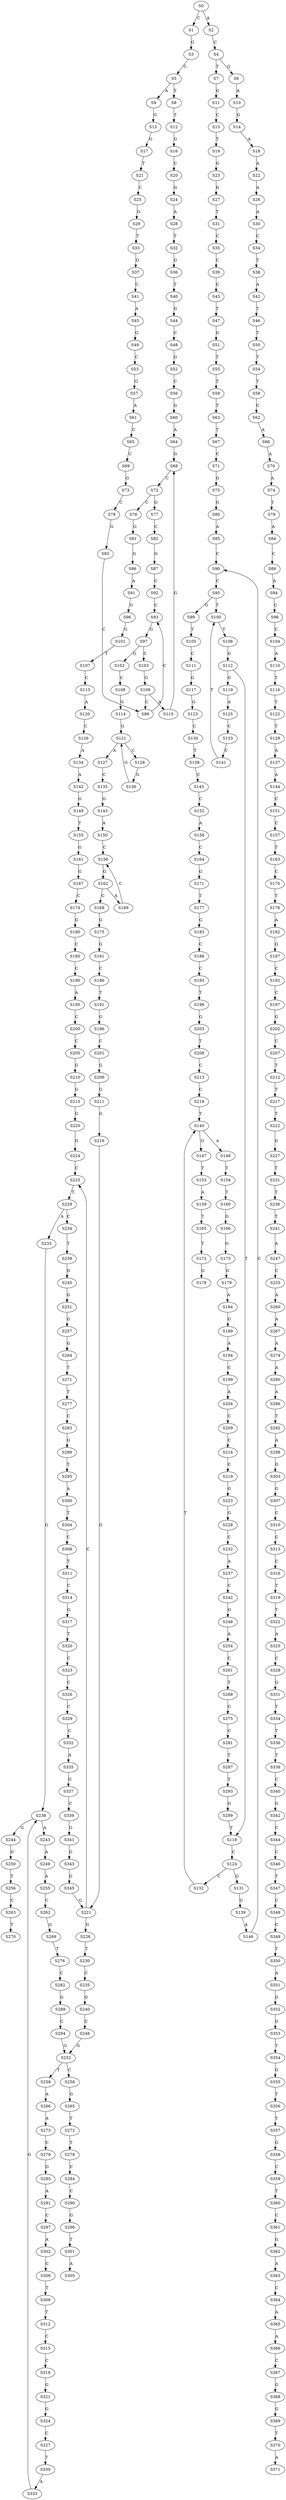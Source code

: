 strict digraph  {
	S0 -> S1 [ label = C ];
	S0 -> S2 [ label = A ];
	S1 -> S3 [ label = G ];
	S2 -> S4 [ label = C ];
	S3 -> S5 [ label = C ];
	S4 -> S6 [ label = G ];
	S4 -> S7 [ label = T ];
	S5 -> S8 [ label = T ];
	S5 -> S9 [ label = A ];
	S6 -> S10 [ label = A ];
	S7 -> S11 [ label = G ];
	S8 -> S12 [ label = T ];
	S9 -> S13 [ label = G ];
	S10 -> S14 [ label = G ];
	S11 -> S15 [ label = C ];
	S12 -> S16 [ label = G ];
	S13 -> S17 [ label = G ];
	S14 -> S18 [ label = A ];
	S15 -> S19 [ label = T ];
	S16 -> S20 [ label = C ];
	S17 -> S21 [ label = T ];
	S18 -> S22 [ label = A ];
	S19 -> S23 [ label = G ];
	S20 -> S24 [ label = G ];
	S21 -> S25 [ label = C ];
	S22 -> S26 [ label = A ];
	S23 -> S27 [ label = G ];
	S24 -> S28 [ label = A ];
	S25 -> S29 [ label = G ];
	S26 -> S30 [ label = A ];
	S27 -> S31 [ label = T ];
	S28 -> S32 [ label = T ];
	S29 -> S33 [ label = T ];
	S30 -> S34 [ label = C ];
	S31 -> S35 [ label = C ];
	S32 -> S36 [ label = G ];
	S33 -> S37 [ label = G ];
	S34 -> S38 [ label = T ];
	S35 -> S39 [ label = C ];
	S36 -> S40 [ label = T ];
	S37 -> S41 [ label = C ];
	S38 -> S42 [ label = A ];
	S39 -> S43 [ label = C ];
	S40 -> S44 [ label = G ];
	S41 -> S45 [ label = A ];
	S42 -> S46 [ label = T ];
	S43 -> S47 [ label = T ];
	S44 -> S48 [ label = C ];
	S45 -> S49 [ label = G ];
	S46 -> S50 [ label = T ];
	S47 -> S51 [ label = G ];
	S48 -> S52 [ label = G ];
	S49 -> S53 [ label = C ];
	S50 -> S54 [ label = T ];
	S51 -> S55 [ label = T ];
	S52 -> S56 [ label = C ];
	S53 -> S57 [ label = G ];
	S54 -> S58 [ label = T ];
	S55 -> S59 [ label = T ];
	S56 -> S60 [ label = G ];
	S57 -> S61 [ label = A ];
	S58 -> S62 [ label = C ];
	S59 -> S63 [ label = T ];
	S60 -> S64 [ label = A ];
	S61 -> S65 [ label = C ];
	S62 -> S66 [ label = A ];
	S63 -> S67 [ label = T ];
	S64 -> S68 [ label = G ];
	S65 -> S69 [ label = C ];
	S66 -> S70 [ label = A ];
	S67 -> S71 [ label = C ];
	S68 -> S72 [ label = C ];
	S69 -> S73 [ label = G ];
	S70 -> S74 [ label = A ];
	S71 -> S75 [ label = G ];
	S72 -> S76 [ label = C ];
	S72 -> S77 [ label = G ];
	S73 -> S78 [ label = C ];
	S74 -> S79 [ label = T ];
	S75 -> S80 [ label = G ];
	S76 -> S81 [ label = G ];
	S77 -> S82 [ label = C ];
	S78 -> S83 [ label = G ];
	S79 -> S84 [ label = A ];
	S80 -> S85 [ label = A ];
	S81 -> S86 [ label = G ];
	S82 -> S87 [ label = G ];
	S83 -> S88 [ label = C ];
	S84 -> S89 [ label = C ];
	S85 -> S90 [ label = C ];
	S86 -> S91 [ label = A ];
	S87 -> S92 [ label = C ];
	S88 -> S93 [ label = C ];
	S89 -> S94 [ label = A ];
	S90 -> S95 [ label = C ];
	S91 -> S96 [ label = G ];
	S92 -> S93 [ label = C ];
	S93 -> S97 [ label = G ];
	S94 -> S98 [ label = C ];
	S95 -> S99 [ label = G ];
	S95 -> S100 [ label = T ];
	S96 -> S101 [ label = G ];
	S97 -> S102 [ label = G ];
	S97 -> S103 [ label = C ];
	S98 -> S104 [ label = C ];
	S99 -> S105 [ label = T ];
	S100 -> S106 [ label = T ];
	S101 -> S107 [ label = T ];
	S102 -> S108 [ label = C ];
	S103 -> S109 [ label = G ];
	S104 -> S110 [ label = A ];
	S105 -> S111 [ label = C ];
	S106 -> S112 [ label = G ];
	S107 -> S113 [ label = C ];
	S108 -> S114 [ label = G ];
	S109 -> S88 [ label = C ];
	S109 -> S115 [ label = A ];
	S110 -> S116 [ label = T ];
	S111 -> S117 [ label = G ];
	S112 -> S118 [ label = T ];
	S112 -> S119 [ label = G ];
	S113 -> S120 [ label = A ];
	S114 -> S121 [ label = G ];
	S115 -> S68 [ label = G ];
	S116 -> S122 [ label = T ];
	S117 -> S123 [ label = G ];
	S118 -> S124 [ label = C ];
	S119 -> S125 [ label = A ];
	S120 -> S126 [ label = C ];
	S121 -> S127 [ label = A ];
	S121 -> S128 [ label = C ];
	S122 -> S129 [ label = T ];
	S123 -> S130 [ label = C ];
	S124 -> S131 [ label = G ];
	S124 -> S132 [ label = C ];
	S125 -> S133 [ label = C ];
	S126 -> S134 [ label = A ];
	S127 -> S135 [ label = C ];
	S128 -> S136 [ label = G ];
	S129 -> S137 [ label = A ];
	S130 -> S138 [ label = T ];
	S131 -> S139 [ label = G ];
	S132 -> S140 [ label = T ];
	S133 -> S141 [ label = C ];
	S134 -> S142 [ label = A ];
	S135 -> S143 [ label = G ];
	S136 -> S121 [ label = G ];
	S137 -> S144 [ label = A ];
	S138 -> S145 [ label = C ];
	S139 -> S146 [ label = A ];
	S140 -> S147 [ label = G ];
	S140 -> S148 [ label = A ];
	S141 -> S100 [ label = T ];
	S142 -> S149 [ label = G ];
	S143 -> S150 [ label = A ];
	S144 -> S151 [ label = C ];
	S145 -> S152 [ label = C ];
	S146 -> S90 [ label = C ];
	S147 -> S153 [ label = T ];
	S148 -> S154 [ label = T ];
	S149 -> S155 [ label = T ];
	S150 -> S156 [ label = C ];
	S151 -> S157 [ label = C ];
	S152 -> S158 [ label = A ];
	S153 -> S159 [ label = A ];
	S154 -> S160 [ label = T ];
	S155 -> S161 [ label = G ];
	S156 -> S162 [ label = G ];
	S157 -> S163 [ label = T ];
	S158 -> S164 [ label = C ];
	S159 -> S165 [ label = T ];
	S160 -> S166 [ label = G ];
	S161 -> S167 [ label = G ];
	S162 -> S168 [ label = C ];
	S162 -> S169 [ label = A ];
	S163 -> S170 [ label = C ];
	S164 -> S171 [ label = G ];
	S165 -> S172 [ label = T ];
	S166 -> S173 [ label = G ];
	S167 -> S174 [ label = C ];
	S168 -> S175 [ label = G ];
	S169 -> S156 [ label = C ];
	S170 -> S176 [ label = T ];
	S171 -> S177 [ label = T ];
	S172 -> S178 [ label = G ];
	S173 -> S179 [ label = G ];
	S174 -> S180 [ label = G ];
	S175 -> S181 [ label = G ];
	S176 -> S182 [ label = A ];
	S177 -> S183 [ label = G ];
	S179 -> S184 [ label = A ];
	S180 -> S185 [ label = C ];
	S181 -> S186 [ label = C ];
	S182 -> S187 [ label = G ];
	S183 -> S188 [ label = C ];
	S184 -> S189 [ label = G ];
	S185 -> S190 [ label = C ];
	S186 -> S191 [ label = T ];
	S187 -> S192 [ label = C ];
	S188 -> S193 [ label = C ];
	S189 -> S194 [ label = A ];
	S190 -> S195 [ label = A ];
	S191 -> S196 [ label = G ];
	S192 -> S197 [ label = C ];
	S193 -> S198 [ label = T ];
	S194 -> S199 [ label = C ];
	S195 -> S200 [ label = C ];
	S196 -> S201 [ label = C ];
	S197 -> S202 [ label = G ];
	S198 -> S203 [ label = G ];
	S199 -> S204 [ label = A ];
	S200 -> S205 [ label = C ];
	S201 -> S206 [ label = G ];
	S202 -> S207 [ label = C ];
	S203 -> S208 [ label = T ];
	S204 -> S209 [ label = C ];
	S205 -> S210 [ label = G ];
	S206 -> S211 [ label = G ];
	S207 -> S212 [ label = T ];
	S208 -> S213 [ label = C ];
	S209 -> S214 [ label = C ];
	S210 -> S215 [ label = G ];
	S211 -> S216 [ label = G ];
	S212 -> S217 [ label = T ];
	S213 -> S218 [ label = C ];
	S214 -> S219 [ label = C ];
	S215 -> S220 [ label = G ];
	S216 -> S221 [ label = G ];
	S217 -> S222 [ label = T ];
	S218 -> S140 [ label = T ];
	S219 -> S223 [ label = G ];
	S220 -> S224 [ label = G ];
	S221 -> S225 [ label = C ];
	S221 -> S226 [ label = G ];
	S222 -> S227 [ label = G ];
	S223 -> S228 [ label = G ];
	S224 -> S225 [ label = C ];
	S225 -> S229 [ label = T ];
	S226 -> S230 [ label = T ];
	S227 -> S231 [ label = T ];
	S228 -> S232 [ label = C ];
	S229 -> S233 [ label = A ];
	S229 -> S234 [ label = C ];
	S230 -> S235 [ label = C ];
	S231 -> S236 [ label = T ];
	S232 -> S237 [ label = A ];
	S233 -> S238 [ label = G ];
	S234 -> S239 [ label = T ];
	S235 -> S240 [ label = G ];
	S236 -> S241 [ label = T ];
	S237 -> S242 [ label = C ];
	S238 -> S243 [ label = A ];
	S238 -> S244 [ label = G ];
	S239 -> S245 [ label = G ];
	S240 -> S246 [ label = C ];
	S241 -> S247 [ label = A ];
	S242 -> S248 [ label = G ];
	S243 -> S249 [ label = A ];
	S244 -> S250 [ label = G ];
	S245 -> S251 [ label = G ];
	S246 -> S252 [ label = G ];
	S247 -> S253 [ label = C ];
	S248 -> S254 [ label = A ];
	S249 -> S255 [ label = A ];
	S250 -> S256 [ label = T ];
	S251 -> S257 [ label = G ];
	S252 -> S258 [ label = C ];
	S252 -> S259 [ label = T ];
	S253 -> S260 [ label = A ];
	S254 -> S261 [ label = C ];
	S255 -> S262 [ label = C ];
	S256 -> S263 [ label = C ];
	S257 -> S264 [ label = G ];
	S258 -> S265 [ label = G ];
	S259 -> S266 [ label = A ];
	S260 -> S267 [ label = A ];
	S261 -> S268 [ label = T ];
	S262 -> S269 [ label = G ];
	S263 -> S270 [ label = T ];
	S264 -> S271 [ label = T ];
	S265 -> S272 [ label = T ];
	S266 -> S273 [ label = A ];
	S267 -> S274 [ label = A ];
	S268 -> S275 [ label = C ];
	S269 -> S276 [ label = T ];
	S271 -> S277 [ label = T ];
	S272 -> S278 [ label = T ];
	S273 -> S279 [ label = C ];
	S274 -> S280 [ label = A ];
	S275 -> S281 [ label = C ];
	S276 -> S282 [ label = C ];
	S277 -> S283 [ label = C ];
	S278 -> S284 [ label = C ];
	S279 -> S285 [ label = G ];
	S280 -> S286 [ label = A ];
	S281 -> S287 [ label = T ];
	S282 -> S288 [ label = G ];
	S283 -> S289 [ label = G ];
	S284 -> S290 [ label = C ];
	S285 -> S291 [ label = A ];
	S286 -> S292 [ label = T ];
	S287 -> S293 [ label = T ];
	S288 -> S294 [ label = C ];
	S289 -> S295 [ label = T ];
	S290 -> S296 [ label = G ];
	S291 -> S297 [ label = C ];
	S292 -> S298 [ label = A ];
	S293 -> S299 [ label = G ];
	S294 -> S252 [ label = G ];
	S295 -> S300 [ label = A ];
	S296 -> S301 [ label = T ];
	S297 -> S302 [ label = A ];
	S298 -> S303 [ label = G ];
	S299 -> S118 [ label = T ];
	S300 -> S304 [ label = T ];
	S301 -> S305 [ label = A ];
	S302 -> S306 [ label = C ];
	S303 -> S307 [ label = G ];
	S304 -> S308 [ label = C ];
	S306 -> S309 [ label = T ];
	S307 -> S310 [ label = C ];
	S308 -> S311 [ label = T ];
	S309 -> S312 [ label = T ];
	S310 -> S313 [ label = C ];
	S311 -> S314 [ label = C ];
	S312 -> S315 [ label = C ];
	S313 -> S316 [ label = C ];
	S314 -> S317 [ label = G ];
	S315 -> S318 [ label = C ];
	S316 -> S319 [ label = T ];
	S317 -> S320 [ label = T ];
	S318 -> S321 [ label = G ];
	S319 -> S322 [ label = T ];
	S320 -> S323 [ label = C ];
	S321 -> S324 [ label = G ];
	S322 -> S325 [ label = A ];
	S323 -> S326 [ label = C ];
	S324 -> S327 [ label = C ];
	S325 -> S328 [ label = C ];
	S326 -> S329 [ label = C ];
	S327 -> S330 [ label = T ];
	S328 -> S331 [ label = G ];
	S329 -> S332 [ label = C ];
	S330 -> S333 [ label = A ];
	S331 -> S334 [ label = T ];
	S332 -> S335 [ label = A ];
	S333 -> S238 [ label = G ];
	S334 -> S336 [ label = T ];
	S335 -> S337 [ label = G ];
	S336 -> S338 [ label = T ];
	S337 -> S339 [ label = C ];
	S338 -> S340 [ label = C ];
	S339 -> S341 [ label = G ];
	S340 -> S342 [ label = G ];
	S341 -> S343 [ label = G ];
	S342 -> S344 [ label = C ];
	S343 -> S345 [ label = G ];
	S344 -> S346 [ label = C ];
	S345 -> S221 [ label = G ];
	S346 -> S347 [ label = T ];
	S347 -> S348 [ label = C ];
	S348 -> S349 [ label = C ];
	S349 -> S350 [ label = T ];
	S350 -> S351 [ label = A ];
	S351 -> S352 [ label = G ];
	S352 -> S353 [ label = G ];
	S353 -> S354 [ label = T ];
	S354 -> S355 [ label = G ];
	S355 -> S356 [ label = T ];
	S356 -> S357 [ label = T ];
	S357 -> S358 [ label = G ];
	S358 -> S359 [ label = C ];
	S359 -> S360 [ label = T ];
	S360 -> S361 [ label = C ];
	S361 -> S362 [ label = G ];
	S362 -> S363 [ label = A ];
	S363 -> S364 [ label = C ];
	S364 -> S365 [ label = A ];
	S365 -> S366 [ label = A ];
	S366 -> S367 [ label = C ];
	S367 -> S368 [ label = G ];
	S368 -> S369 [ label = G ];
	S369 -> S370 [ label = T ];
	S370 -> S371 [ label = A ];
}
